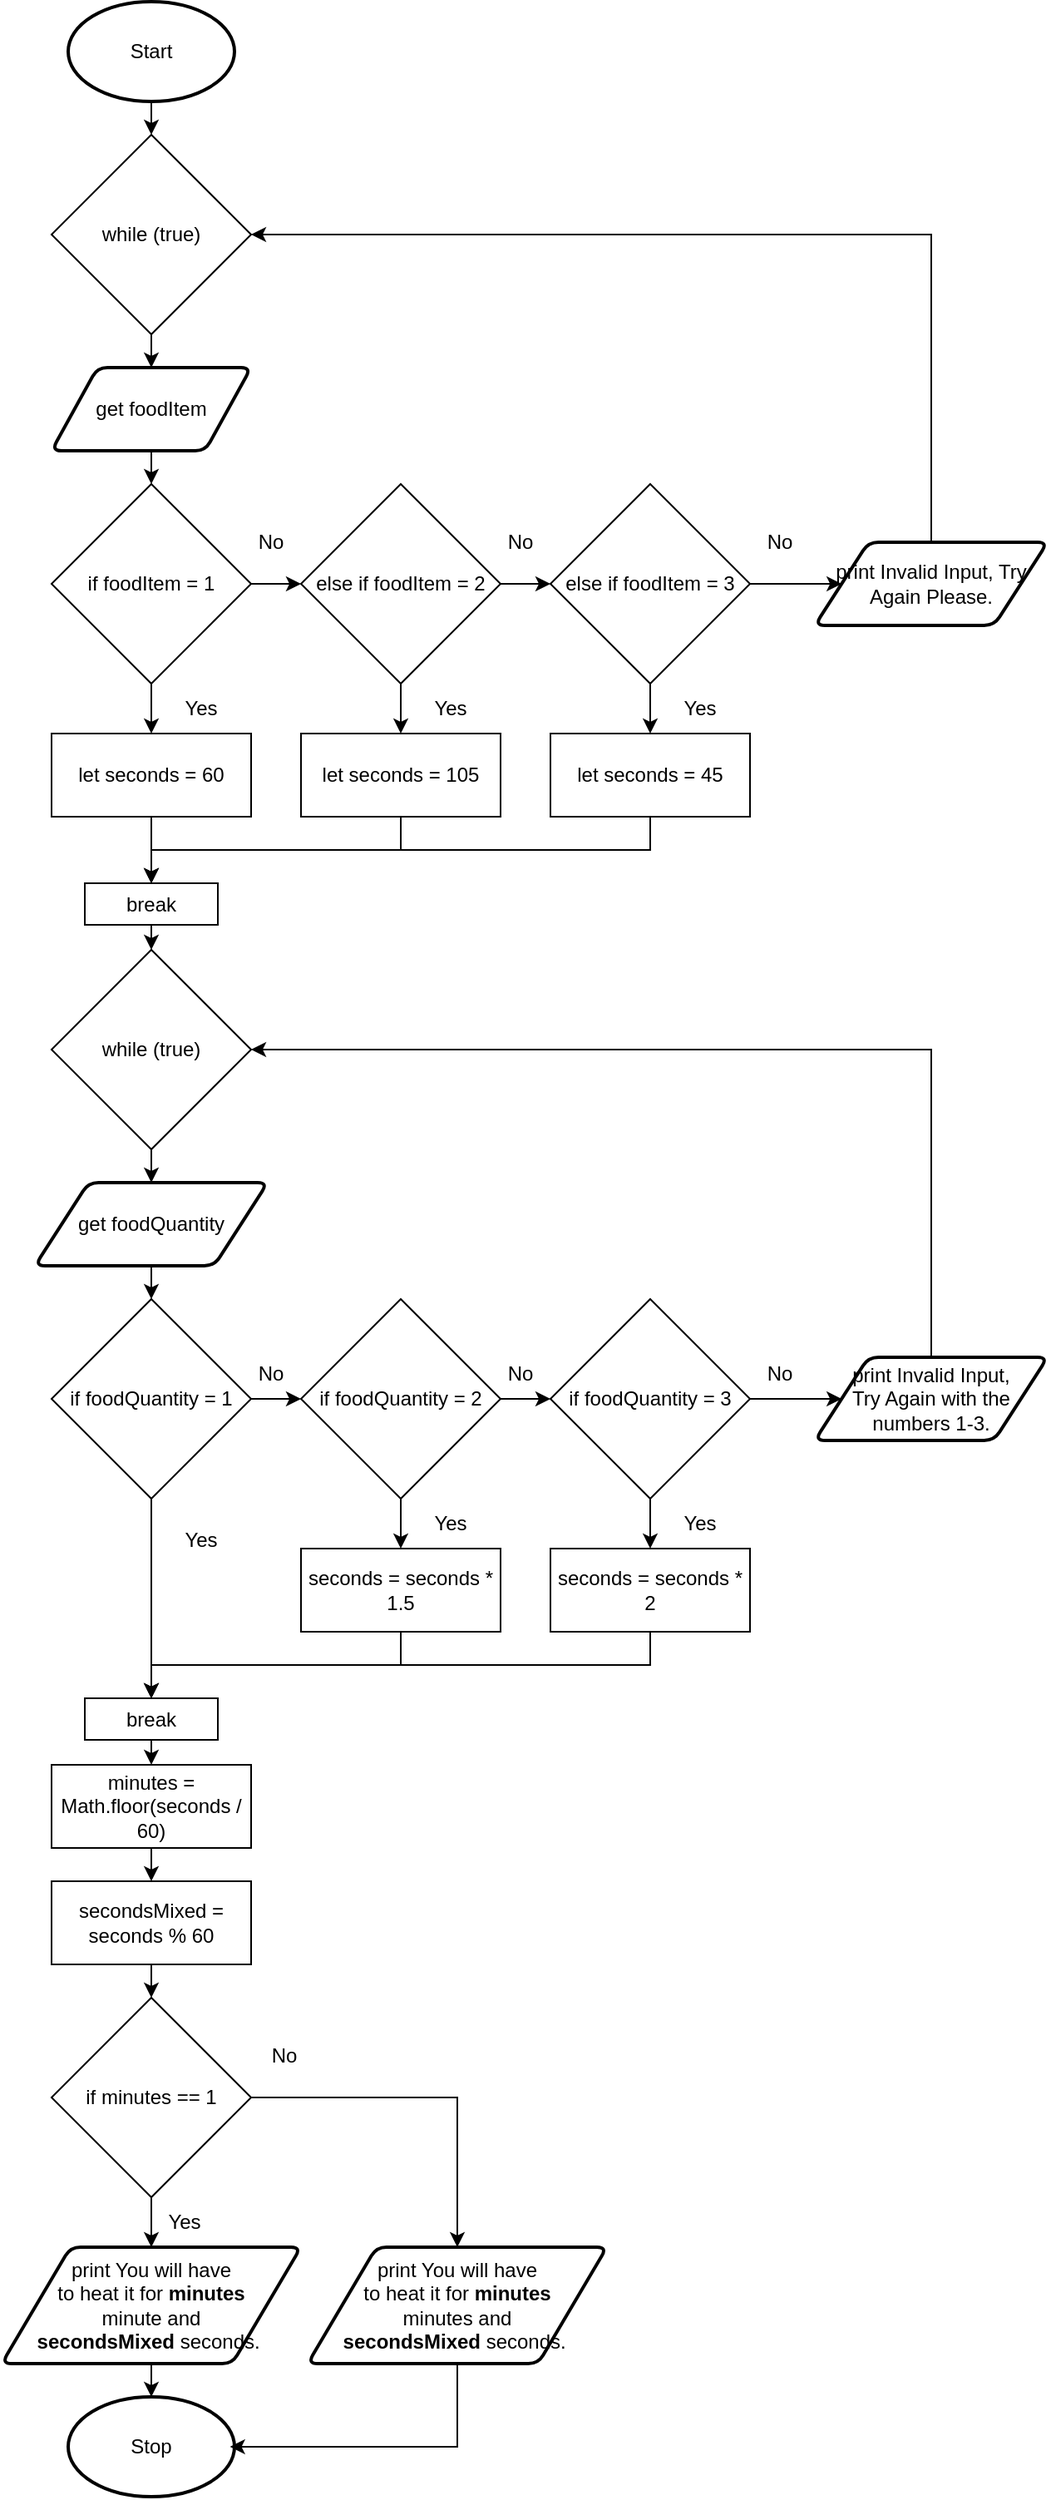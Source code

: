 <mxfile>
    <diagram id="q7JZCSy0gCoaakLFXjkL" name="Page-1">
        <mxGraphModel dx="868" dy="549" grid="1" gridSize="10" guides="1" tooltips="1" connect="1" arrows="1" fold="1" page="1" pageScale="1" pageWidth="827" pageHeight="1169" math="0" shadow="0">
            <root>
                <mxCell id="0"/>
                <mxCell id="1" parent="0"/>
                <mxCell id="86" style="edgeStyle=none;html=1;exitX=0.5;exitY=1;exitDx=0;exitDy=0;exitPerimeter=0;entryX=0.5;entryY=0;entryDx=0;entryDy=0;" parent="1" source="19" target="85" edge="1">
                    <mxGeometry relative="1" as="geometry"/>
                </mxCell>
                <mxCell id="19" value="Start" style="strokeWidth=2;html=1;shape=mxgraph.flowchart.start_1;whiteSpace=wrap;" parent="1" vertex="1">
                    <mxGeometry x="80" y="10" width="100" height="60" as="geometry"/>
                </mxCell>
                <mxCell id="84" style="edgeStyle=none;html=1;exitX=0.5;exitY=1;exitDx=0;exitDy=0;entryX=0.5;entryY=0;entryDx=0;entryDy=0;" parent="1" source="21" target="25" edge="1">
                    <mxGeometry relative="1" as="geometry"/>
                </mxCell>
                <mxCell id="21" value="get foodItem" style="shape=parallelogram;html=1;strokeWidth=2;perimeter=parallelogramPerimeter;whiteSpace=wrap;rounded=1;arcSize=12;size=0.23;" parent="1" vertex="1">
                    <mxGeometry x="70" y="230" width="120" height="50" as="geometry"/>
                </mxCell>
                <mxCell id="22" value="Stop" style="strokeWidth=2;html=1;shape=mxgraph.flowchart.start_1;whiteSpace=wrap;" parent="1" vertex="1">
                    <mxGeometry x="80" y="1450" width="100" height="60" as="geometry"/>
                </mxCell>
                <mxCell id="52" style="edgeStyle=none;html=1;exitX=1;exitY=0.5;exitDx=0;exitDy=0;entryX=0;entryY=0.5;entryDx=0;entryDy=0;" parent="1" source="25" target="51" edge="1">
                    <mxGeometry relative="1" as="geometry"/>
                </mxCell>
                <mxCell id="63" style="edgeStyle=none;html=1;exitX=0.5;exitY=1;exitDx=0;exitDy=0;entryX=0.5;entryY=0;entryDx=0;entryDy=0;" parent="1" source="25" target="62" edge="1">
                    <mxGeometry relative="1" as="geometry"/>
                </mxCell>
                <mxCell id="25" value="if foodItem = 1" style="rhombus;whiteSpace=wrap;html=1;" parent="1" vertex="1">
                    <mxGeometry x="70" y="300" width="120" height="120" as="geometry"/>
                </mxCell>
                <mxCell id="26" value="Yes" style="text;html=1;strokeColor=none;fillColor=none;align=center;verticalAlign=middle;whiteSpace=wrap;rounded=0;" parent="1" vertex="1">
                    <mxGeometry x="140" y="420" width="40" height="30" as="geometry"/>
                </mxCell>
                <mxCell id="27" value="No" style="text;html=1;strokeColor=none;fillColor=none;align=center;verticalAlign=middle;whiteSpace=wrap;rounded=0;" parent="1" vertex="1">
                    <mxGeometry x="184" y="320" width="36" height="30" as="geometry"/>
                </mxCell>
                <mxCell id="102" style="edgeStyle=none;rounded=0;html=1;exitX=0.5;exitY=1;exitDx=0;exitDy=0;entryX=0.5;entryY=0;entryDx=0;entryDy=0;" parent="1" source="46" target="72" edge="1">
                    <mxGeometry relative="1" as="geometry"/>
                </mxCell>
                <mxCell id="46" value="get foodQuantity" style="shape=parallelogram;html=1;strokeWidth=2;perimeter=parallelogramPerimeter;whiteSpace=wrap;rounded=1;arcSize=12;size=0.23;" parent="1" vertex="1">
                    <mxGeometry x="60" y="720" width="140" height="50" as="geometry"/>
                </mxCell>
                <mxCell id="54" style="edgeStyle=none;html=1;exitX=1;exitY=0.5;exitDx=0;exitDy=0;entryX=0;entryY=0.5;entryDx=0;entryDy=0;" parent="1" source="51" target="53" edge="1">
                    <mxGeometry relative="1" as="geometry"/>
                </mxCell>
                <mxCell id="51" value="else if foodItem = 2" style="rhombus;whiteSpace=wrap;html=1;" parent="1" vertex="1">
                    <mxGeometry x="220" y="300" width="120" height="120" as="geometry"/>
                </mxCell>
                <mxCell id="93" style="edgeStyle=none;html=1;exitX=1;exitY=0.5;exitDx=0;exitDy=0;entryX=0;entryY=0.5;entryDx=0;entryDy=0;" parent="1" source="53" target="55" edge="1">
                    <mxGeometry relative="1" as="geometry">
                        <mxPoint x="520" y="420" as="targetPoint"/>
                    </mxGeometry>
                </mxCell>
                <mxCell id="53" value="else if foodItem = 3" style="rhombus;whiteSpace=wrap;html=1;" parent="1" vertex="1">
                    <mxGeometry x="370" y="300" width="120" height="120" as="geometry"/>
                </mxCell>
                <mxCell id="94" style="edgeStyle=none;html=1;exitX=0.5;exitY=0;exitDx=0;exitDy=0;entryX=1;entryY=0.5;entryDx=0;entryDy=0;rounded=0;" parent="1" source="55" target="85" edge="1">
                    <mxGeometry relative="1" as="geometry">
                        <Array as="points">
                            <mxPoint x="599" y="150"/>
                        </Array>
                    </mxGeometry>
                </mxCell>
                <mxCell id="55" value="print Invalid Input, Try Again Please." style="shape=parallelogram;html=1;strokeWidth=2;perimeter=parallelogramPerimeter;whiteSpace=wrap;rounded=1;arcSize=12;size=0.23;" parent="1" vertex="1">
                    <mxGeometry x="529" y="335" width="140" height="50" as="geometry"/>
                </mxCell>
                <mxCell id="57" value="No" style="text;html=1;strokeColor=none;fillColor=none;align=center;verticalAlign=middle;whiteSpace=wrap;rounded=0;" parent="1" vertex="1">
                    <mxGeometry x="334" y="320" width="36" height="30" as="geometry"/>
                </mxCell>
                <mxCell id="60" value="No" style="text;html=1;strokeColor=none;fillColor=none;align=center;verticalAlign=middle;whiteSpace=wrap;rounded=0;" parent="1" vertex="1">
                    <mxGeometry x="490" y="320" width="36" height="30" as="geometry"/>
                </mxCell>
                <mxCell id="96" style="edgeStyle=none;rounded=0;html=1;exitX=0.5;exitY=1;exitDx=0;exitDy=0;entryX=0.5;entryY=0;entryDx=0;entryDy=0;" parent="1" source="62" target="95" edge="1">
                    <mxGeometry relative="1" as="geometry"/>
                </mxCell>
                <mxCell id="62" value="let seconds = 60" style="rounded=0;whiteSpace=wrap;html=1;" parent="1" vertex="1">
                    <mxGeometry x="70" y="450" width="120" height="50" as="geometry"/>
                </mxCell>
                <mxCell id="64" style="edgeStyle=none;html=1;exitX=0.5;exitY=1;exitDx=0;exitDy=0;entryX=0.5;entryY=0;entryDx=0;entryDy=0;" parent="1" target="66" edge="1">
                    <mxGeometry relative="1" as="geometry">
                        <mxPoint x="280" y="420" as="sourcePoint"/>
                    </mxGeometry>
                </mxCell>
                <mxCell id="65" value="Yes" style="text;html=1;strokeColor=none;fillColor=none;align=center;verticalAlign=middle;whiteSpace=wrap;rounded=0;" parent="1" vertex="1">
                    <mxGeometry x="290" y="420" width="40" height="30" as="geometry"/>
                </mxCell>
                <mxCell id="97" style="edgeStyle=none;rounded=0;html=1;exitX=0.5;exitY=1;exitDx=0;exitDy=0;entryX=0.5;entryY=0;entryDx=0;entryDy=0;" parent="1" source="66" target="95" edge="1">
                    <mxGeometry relative="1" as="geometry">
                        <Array as="points">
                            <mxPoint x="280" y="520"/>
                            <mxPoint x="130" y="520"/>
                        </Array>
                    </mxGeometry>
                </mxCell>
                <mxCell id="66" value="let seconds = 105" style="rounded=0;whiteSpace=wrap;html=1;" parent="1" vertex="1">
                    <mxGeometry x="220" y="450" width="120" height="50" as="geometry"/>
                </mxCell>
                <mxCell id="67" style="edgeStyle=none;html=1;exitX=0.5;exitY=1;exitDx=0;exitDy=0;entryX=0.5;entryY=0;entryDx=0;entryDy=0;" parent="1" target="69" edge="1">
                    <mxGeometry relative="1" as="geometry">
                        <mxPoint x="430" y="420" as="sourcePoint"/>
                    </mxGeometry>
                </mxCell>
                <mxCell id="70" value="" style="edgeStyle=none;html=1;" parent="1" source="68" target="69" edge="1">
                    <mxGeometry relative="1" as="geometry"/>
                </mxCell>
                <mxCell id="68" value="Yes" style="text;html=1;strokeColor=none;fillColor=none;align=center;verticalAlign=middle;whiteSpace=wrap;rounded=0;" parent="1" vertex="1">
                    <mxGeometry x="440" y="420" width="40" height="30" as="geometry"/>
                </mxCell>
                <mxCell id="98" style="edgeStyle=none;rounded=0;html=1;exitX=0.5;exitY=1;exitDx=0;exitDy=0;entryX=0.5;entryY=0;entryDx=0;entryDy=0;" parent="1" source="69" target="95" edge="1">
                    <mxGeometry relative="1" as="geometry">
                        <Array as="points">
                            <mxPoint x="430" y="520"/>
                            <mxPoint x="130" y="520"/>
                        </Array>
                    </mxGeometry>
                </mxCell>
                <mxCell id="69" value="let seconds = 45" style="rounded=0;whiteSpace=wrap;html=1;" parent="1" vertex="1">
                    <mxGeometry x="370" y="450" width="120" height="50" as="geometry"/>
                </mxCell>
                <mxCell id="80" style="edgeStyle=none;html=1;exitX=1;exitY=0.5;exitDx=0;exitDy=0;entryX=0;entryY=0.5;entryDx=0;entryDy=0;" parent="1" source="72" target="73" edge="1">
                    <mxGeometry relative="1" as="geometry"/>
                </mxCell>
                <mxCell id="117" style="edgeStyle=none;rounded=0;html=1;exitX=0.5;exitY=1;exitDx=0;exitDy=0;entryX=0.5;entryY=0;entryDx=0;entryDy=0;" parent="1" source="72" target="116" edge="1">
                    <mxGeometry relative="1" as="geometry"/>
                </mxCell>
                <mxCell id="72" value="if foodQuantity = 1" style="rhombus;whiteSpace=wrap;html=1;" parent="1" vertex="1">
                    <mxGeometry x="70" y="790" width="120" height="120" as="geometry"/>
                </mxCell>
                <mxCell id="92" style="edgeStyle=none;html=1;exitX=1;exitY=0.5;exitDx=0;exitDy=0;entryX=0;entryY=0.5;entryDx=0;entryDy=0;" parent="1" source="73" target="74" edge="1">
                    <mxGeometry relative="1" as="geometry"/>
                </mxCell>
                <mxCell id="119" style="edgeStyle=none;rounded=0;html=1;exitX=0.5;exitY=1;exitDx=0;exitDy=0;entryX=0.5;entryY=0;entryDx=0;entryDy=0;" parent="1" source="73" target="110" edge="1">
                    <mxGeometry relative="1" as="geometry"/>
                </mxCell>
                <mxCell id="73" value="if foodQuantity = 2" style="rhombus;whiteSpace=wrap;html=1;" parent="1" vertex="1">
                    <mxGeometry x="220" y="790" width="120" height="120" as="geometry"/>
                </mxCell>
                <mxCell id="82" style="edgeStyle=none;html=1;exitX=1;exitY=0.5;exitDx=0;exitDy=0;entryX=0;entryY=0.5;entryDx=0;entryDy=0;" parent="1" source="74" target="103" edge="1">
                    <mxGeometry relative="1" as="geometry">
                        <mxPoint x="656.1" y="849" as="targetPoint"/>
                    </mxGeometry>
                </mxCell>
                <mxCell id="118" style="edgeStyle=none;rounded=0;html=1;exitX=0.5;exitY=1;exitDx=0;exitDy=0;entryX=0.5;entryY=0;entryDx=0;entryDy=0;" parent="1" source="74" target="114" edge="1">
                    <mxGeometry relative="1" as="geometry"/>
                </mxCell>
                <mxCell id="74" value="if foodQuantity = 3" style="rhombus;whiteSpace=wrap;html=1;" parent="1" vertex="1">
                    <mxGeometry x="370" y="790" width="120" height="120" as="geometry"/>
                </mxCell>
                <mxCell id="83" value="No" style="text;html=1;strokeColor=none;fillColor=none;align=center;verticalAlign=middle;whiteSpace=wrap;rounded=0;" parent="1" vertex="1">
                    <mxGeometry x="184" y="820" width="36" height="30" as="geometry"/>
                </mxCell>
                <mxCell id="87" style="edgeStyle=none;html=1;exitX=0.5;exitY=1;exitDx=0;exitDy=0;entryX=0.5;entryY=0;entryDx=0;entryDy=0;" parent="1" source="85" target="21" edge="1">
                    <mxGeometry relative="1" as="geometry"/>
                </mxCell>
                <mxCell id="85" value="while (true)" style="rhombus;whiteSpace=wrap;html=1;" parent="1" vertex="1">
                    <mxGeometry x="70" y="90" width="120" height="120" as="geometry"/>
                </mxCell>
                <mxCell id="88" value="No" style="text;html=1;strokeColor=none;fillColor=none;align=center;verticalAlign=middle;whiteSpace=wrap;rounded=0;" parent="1" vertex="1">
                    <mxGeometry x="334" y="820" width="36" height="30" as="geometry"/>
                </mxCell>
                <mxCell id="90" value="No" style="text;html=1;strokeColor=none;fillColor=none;align=center;verticalAlign=middle;whiteSpace=wrap;rounded=0;" parent="1" vertex="1">
                    <mxGeometry x="490" y="820" width="36" height="30" as="geometry"/>
                </mxCell>
                <mxCell id="100" style="edgeStyle=none;rounded=0;html=1;exitX=0.5;exitY=1;exitDx=0;exitDy=0;entryX=0.5;entryY=0;entryDx=0;entryDy=0;" parent="1" source="95" target="99" edge="1">
                    <mxGeometry relative="1" as="geometry"/>
                </mxCell>
                <mxCell id="95" value="break" style="rounded=0;whiteSpace=wrap;html=1;" parent="1" vertex="1">
                    <mxGeometry x="90" y="540" width="80" height="25" as="geometry"/>
                </mxCell>
                <mxCell id="101" style="edgeStyle=none;rounded=0;html=1;exitX=0.5;exitY=1;exitDx=0;exitDy=0;entryX=0.5;entryY=0;entryDx=0;entryDy=0;" parent="1" source="99" target="46" edge="1">
                    <mxGeometry relative="1" as="geometry"/>
                </mxCell>
                <mxCell id="99" value="while (true)" style="rhombus;whiteSpace=wrap;html=1;" parent="1" vertex="1">
                    <mxGeometry x="70" y="580" width="120" height="120" as="geometry"/>
                </mxCell>
                <mxCell id="104" style="edgeStyle=none;rounded=0;html=1;exitX=0.5;exitY=0;exitDx=0;exitDy=0;entryX=1;entryY=0.5;entryDx=0;entryDy=0;" parent="1" source="103" target="99" edge="1">
                    <mxGeometry relative="1" as="geometry">
                        <Array as="points">
                            <mxPoint x="599" y="640"/>
                        </Array>
                    </mxGeometry>
                </mxCell>
                <mxCell id="103" value="print Invalid Input, &lt;br&gt;Try Again with the numbers 1-3." style="shape=parallelogram;html=1;strokeWidth=2;perimeter=parallelogramPerimeter;whiteSpace=wrap;rounded=1;arcSize=12;size=0.23;" parent="1" vertex="1">
                    <mxGeometry x="529" y="825" width="140" height="50" as="geometry"/>
                </mxCell>
                <mxCell id="106" value="Yes" style="text;html=1;strokeColor=none;fillColor=none;align=center;verticalAlign=middle;whiteSpace=wrap;rounded=0;" parent="1" vertex="1">
                    <mxGeometry x="140" y="920" width="40" height="30" as="geometry"/>
                </mxCell>
                <mxCell id="109" value="Yes" style="text;html=1;strokeColor=none;fillColor=none;align=center;verticalAlign=middle;whiteSpace=wrap;rounded=0;" parent="1" vertex="1">
                    <mxGeometry x="290" y="910" width="40" height="30" as="geometry"/>
                </mxCell>
                <mxCell id="120" style="edgeStyle=none;rounded=0;html=1;exitX=0.5;exitY=1;exitDx=0;exitDy=0;entryX=0.5;entryY=0;entryDx=0;entryDy=0;" parent="1" source="110" target="116" edge="1">
                    <mxGeometry relative="1" as="geometry">
                        <Array as="points">
                            <mxPoint x="280" y="1010"/>
                            <mxPoint x="130" y="1010"/>
                        </Array>
                    </mxGeometry>
                </mxCell>
                <mxCell id="110" value="seconds = seconds * 1.5" style="rounded=0;whiteSpace=wrap;html=1;" parent="1" vertex="1">
                    <mxGeometry x="220" y="940" width="120" height="50" as="geometry"/>
                </mxCell>
                <mxCell id="113" value="Yes" style="text;html=1;strokeColor=none;fillColor=none;align=center;verticalAlign=middle;whiteSpace=wrap;rounded=0;" parent="1" vertex="1">
                    <mxGeometry x="440" y="910" width="40" height="30" as="geometry"/>
                </mxCell>
                <mxCell id="121" style="edgeStyle=none;rounded=0;html=1;exitX=0.5;exitY=1;exitDx=0;exitDy=0;entryX=0.5;entryY=0;entryDx=0;entryDy=0;" parent="1" source="114" target="116" edge="1">
                    <mxGeometry relative="1" as="geometry">
                        <Array as="points">
                            <mxPoint x="430" y="1010"/>
                            <mxPoint x="130" y="1010"/>
                        </Array>
                    </mxGeometry>
                </mxCell>
                <mxCell id="114" value="seconds = seconds * 2" style="rounded=0;whiteSpace=wrap;html=1;" parent="1" vertex="1">
                    <mxGeometry x="370" y="940" width="120" height="50" as="geometry"/>
                </mxCell>
                <mxCell id="123" style="edgeStyle=none;rounded=0;html=1;exitX=0.5;exitY=1;exitDx=0;exitDy=0;entryX=0.5;entryY=0;entryDx=0;entryDy=0;" parent="1" source="116" target="122" edge="1">
                    <mxGeometry relative="1" as="geometry"/>
                </mxCell>
                <mxCell id="116" value="break" style="rounded=0;whiteSpace=wrap;html=1;" parent="1" vertex="1">
                    <mxGeometry x="90" y="1030" width="80" height="25" as="geometry"/>
                </mxCell>
                <mxCell id="125" value="" style="edgeStyle=none;rounded=0;html=1;" parent="1" source="122" target="124" edge="1">
                    <mxGeometry relative="1" as="geometry"/>
                </mxCell>
                <mxCell id="122" value="minutes = Math.floor(seconds / 60)" style="rounded=0;whiteSpace=wrap;html=1;" parent="1" vertex="1">
                    <mxGeometry x="70" y="1070" width="120" height="50" as="geometry"/>
                </mxCell>
                <mxCell id="130" style="edgeStyle=none;html=1;exitX=0.5;exitY=1;exitDx=0;exitDy=0;entryX=0.5;entryY=0;entryDx=0;entryDy=0;" edge="1" parent="1" source="124" target="129">
                    <mxGeometry relative="1" as="geometry"/>
                </mxCell>
                <mxCell id="124" value="secondsMixed = seconds % 60" style="rounded=0;whiteSpace=wrap;html=1;" parent="1" vertex="1">
                    <mxGeometry x="70" y="1140" width="120" height="50" as="geometry"/>
                </mxCell>
                <mxCell id="128" style="edgeStyle=none;rounded=0;html=1;exitX=0.5;exitY=1;exitDx=0;exitDy=0;entryX=0.5;entryY=0;entryDx=0;entryDy=0;entryPerimeter=0;" parent="1" source="126" target="22" edge="1">
                    <mxGeometry relative="1" as="geometry"/>
                </mxCell>
                <mxCell id="126" value="print You will have &lt;br&gt;to heat it for&amp;nbsp;&lt;b&gt;minutes&lt;/b&gt;&lt;br&gt;&amp;nbsp;minute and&amp;nbsp;&lt;br&gt;&lt;b&gt;secondsMixed&lt;/b&gt;&amp;nbsp;seconds.&amp;nbsp;" style="shape=parallelogram;html=1;strokeWidth=2;perimeter=parallelogramPerimeter;whiteSpace=wrap;rounded=1;arcSize=12;size=0.23;" parent="1" vertex="1">
                    <mxGeometry x="40" y="1360" width="180" height="70" as="geometry"/>
                </mxCell>
                <mxCell id="131" style="edgeStyle=none;html=1;exitX=0.5;exitY=1;exitDx=0;exitDy=0;entryX=0.5;entryY=0;entryDx=0;entryDy=0;" edge="1" parent="1" source="129" target="126">
                    <mxGeometry relative="1" as="geometry"/>
                </mxCell>
                <mxCell id="134" style="edgeStyle=none;html=1;exitX=1;exitY=0.5;exitDx=0;exitDy=0;entryX=0.5;entryY=0;entryDx=0;entryDy=0;rounded=0;" edge="1" parent="1" source="129" target="132">
                    <mxGeometry relative="1" as="geometry">
                        <Array as="points">
                            <mxPoint x="314" y="1270"/>
                        </Array>
                    </mxGeometry>
                </mxCell>
                <mxCell id="129" value="if minutes == 1" style="rhombus;whiteSpace=wrap;html=1;" vertex="1" parent="1">
                    <mxGeometry x="70" y="1210" width="120" height="120" as="geometry"/>
                </mxCell>
                <mxCell id="133" style="edgeStyle=none;html=1;exitX=0.5;exitY=1;exitDx=0;exitDy=0;entryX=1.073;entryY=0.5;entryDx=0;entryDy=0;entryPerimeter=0;rounded=0;" edge="1" parent="1">
                    <mxGeometry relative="1" as="geometry">
                        <mxPoint x="314" y="1430" as="sourcePoint"/>
                        <mxPoint x="177.3" y="1480" as="targetPoint"/>
                        <Array as="points">
                            <mxPoint x="314" y="1480"/>
                        </Array>
                    </mxGeometry>
                </mxCell>
                <mxCell id="132" value="print You will have &lt;br&gt;to heat it for&amp;nbsp;&lt;b&gt;minutes&lt;/b&gt;&lt;br&gt;&amp;nbsp;minutes and&amp;nbsp;&lt;br&gt;&lt;b&gt;secondsMixed&lt;/b&gt;&amp;nbsp;seconds.&amp;nbsp;" style="shape=parallelogram;html=1;strokeWidth=2;perimeter=parallelogramPerimeter;whiteSpace=wrap;rounded=1;arcSize=12;size=0.23;" vertex="1" parent="1">
                    <mxGeometry x="224" y="1360" width="180" height="70" as="geometry"/>
                </mxCell>
                <mxCell id="135" value="Yes" style="text;html=1;strokeColor=none;fillColor=none;align=center;verticalAlign=middle;whiteSpace=wrap;rounded=0;" vertex="1" parent="1">
                    <mxGeometry x="130" y="1330" width="40" height="30" as="geometry"/>
                </mxCell>
                <mxCell id="136" value="No" style="text;html=1;strokeColor=none;fillColor=none;align=center;verticalAlign=middle;whiteSpace=wrap;rounded=0;" vertex="1" parent="1">
                    <mxGeometry x="190" y="1230" width="40" height="30" as="geometry"/>
                </mxCell>
            </root>
        </mxGraphModel>
    </diagram>
</mxfile>